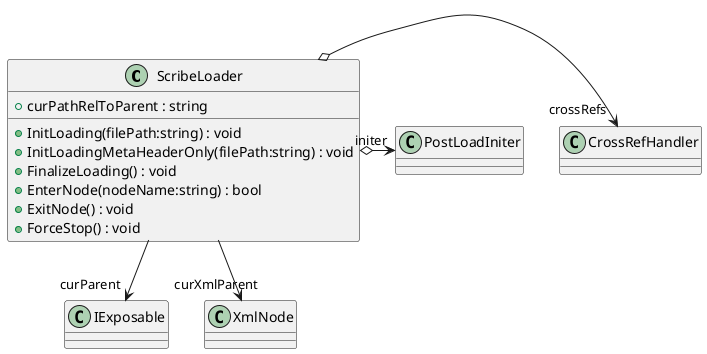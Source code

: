 @startuml
class ScribeLoader {
    + curPathRelToParent : string
    + InitLoading(filePath:string) : void
    + InitLoadingMetaHeaderOnly(filePath:string) : void
    + FinalizeLoading() : void
    + EnterNode(nodeName:string) : bool
    + ExitNode() : void
    + ForceStop() : void
}
ScribeLoader o-> "crossRefs" CrossRefHandler
ScribeLoader o-> "initer" PostLoadIniter
ScribeLoader --> "curParent" IExposable
ScribeLoader --> "curXmlParent" XmlNode
@enduml
